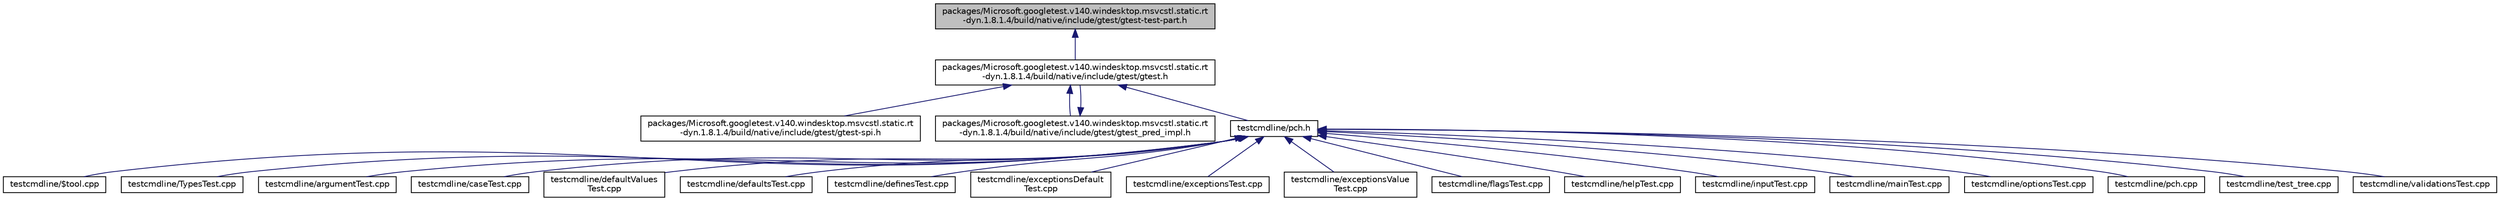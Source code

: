 digraph "packages/Microsoft.googletest.v140.windesktop.msvcstl.static.rt-dyn.1.8.1.4/build/native/include/gtest/gtest-test-part.h"
{
 // LATEX_PDF_SIZE
  edge [fontname="Helvetica",fontsize="10",labelfontname="Helvetica",labelfontsize="10"];
  node [fontname="Helvetica",fontsize="10",shape=record];
  Node1 [label="packages/Microsoft.googletest.v140.windesktop.msvcstl.static.rt\l-dyn.1.8.1.4/build/native/include/gtest/gtest-test-part.h",height=0.2,width=0.4,color="black", fillcolor="grey75", style="filled", fontcolor="black",tooltip=" "];
  Node1 -> Node2 [dir="back",color="midnightblue",fontsize="10",style="solid"];
  Node2 [label="packages/Microsoft.googletest.v140.windesktop.msvcstl.static.rt\l-dyn.1.8.1.4/build/native/include/gtest/gtest.h",height=0.2,width=0.4,color="black", fillcolor="white", style="filled",URL="$d8/d73/gtest_8h.html",tooltip=" "];
  Node2 -> Node3 [dir="back",color="midnightblue",fontsize="10",style="solid"];
  Node3 [label="packages/Microsoft.googletest.v140.windesktop.msvcstl.static.rt\l-dyn.1.8.1.4/build/native/include/gtest/gtest-spi.h",height=0.2,width=0.4,color="black", fillcolor="white", style="filled",URL="$dc/dbe/gtest-spi_8h.html",tooltip=" "];
  Node2 -> Node4 [dir="back",color="midnightblue",fontsize="10",style="solid"];
  Node4 [label="packages/Microsoft.googletest.v140.windesktop.msvcstl.static.rt\l-dyn.1.8.1.4/build/native/include/gtest/gtest_pred_impl.h",height=0.2,width=0.4,color="black", fillcolor="white", style="filled",URL="$db/d6e/gtest__pred__impl_8h.html",tooltip=" "];
  Node4 -> Node2 [dir="back",color="midnightblue",fontsize="10",style="solid"];
  Node2 -> Node5 [dir="back",color="midnightblue",fontsize="10",style="solid"];
  Node5 [label="testcmdline/pch.h",height=0.2,width=0.4,color="black", fillcolor="white", style="filled",URL="$de/d3a/pch_8h.html",tooltip=" "];
  Node5 -> Node6 [dir="back",color="midnightblue",fontsize="10",style="solid"];
  Node6 [label="testcmdline/$tool.cpp",height=0.2,width=0.4,color="black", fillcolor="white", style="filled",URL="$d8/d87/_0btool_8cpp.html",tooltip=" "];
  Node5 -> Node7 [dir="back",color="midnightblue",fontsize="10",style="solid"];
  Node7 [label="testcmdline/TypesTest.cpp",height=0.2,width=0.4,color="black", fillcolor="white", style="filled",URL="$dc/d6e/_types_test_8cpp.html",tooltip=" "];
  Node5 -> Node8 [dir="back",color="midnightblue",fontsize="10",style="solid"];
  Node8 [label="testcmdline/argumentTest.cpp",height=0.2,width=0.4,color="black", fillcolor="white", style="filled",URL="$d4/d3c/argument_test_8cpp.html",tooltip=" "];
  Node5 -> Node9 [dir="back",color="midnightblue",fontsize="10",style="solid"];
  Node9 [label="testcmdline/caseTest.cpp",height=0.2,width=0.4,color="black", fillcolor="white", style="filled",URL="$d1/d8a/case_test_8cpp.html",tooltip=" "];
  Node5 -> Node10 [dir="back",color="midnightblue",fontsize="10",style="solid"];
  Node10 [label="testcmdline/defaultValues\lTest.cpp",height=0.2,width=0.4,color="black", fillcolor="white", style="filled",URL="$df/d78/default_values_test_8cpp.html",tooltip=" "];
  Node5 -> Node11 [dir="back",color="midnightblue",fontsize="10",style="solid"];
  Node11 [label="testcmdline/defaultsTest.cpp",height=0.2,width=0.4,color="black", fillcolor="white", style="filled",URL="$d2/d23/defaults_test_8cpp.html",tooltip=" "];
  Node5 -> Node12 [dir="back",color="midnightblue",fontsize="10",style="solid"];
  Node12 [label="testcmdline/definesTest.cpp",height=0.2,width=0.4,color="black", fillcolor="white", style="filled",URL="$d3/d38/defines_test_8cpp.html",tooltip="Test for definitions."];
  Node5 -> Node13 [dir="back",color="midnightblue",fontsize="10",style="solid"];
  Node13 [label="testcmdline/exceptionsDefault\lTest.cpp",height=0.2,width=0.4,color="black", fillcolor="white", style="filled",URL="$da/d48/exceptions_default_test_8cpp.html",tooltip="Test invalid data in parameter definitions."];
  Node5 -> Node14 [dir="back",color="midnightblue",fontsize="10",style="solid"];
  Node14 [label="testcmdline/exceptionsTest.cpp",height=0.2,width=0.4,color="black", fillcolor="white", style="filled",URL="$da/dcd/exceptions_test_8cpp.html",tooltip=" "];
  Node5 -> Node15 [dir="back",color="midnightblue",fontsize="10",style="solid"];
  Node15 [label="testcmdline/exceptionsValue\lTest.cpp",height=0.2,width=0.4,color="black", fillcolor="white", style="filled",URL="$d1/d6b/exceptions_value_test_8cpp.html",tooltip=" "];
  Node5 -> Node16 [dir="back",color="midnightblue",fontsize="10",style="solid"];
  Node16 [label="testcmdline/flagsTest.cpp",height=0.2,width=0.4,color="black", fillcolor="white", style="filled",URL="$d3/d5e/flags_test_8cpp.html",tooltip=" "];
  Node5 -> Node17 [dir="back",color="midnightblue",fontsize="10",style="solid"];
  Node17 [label="testcmdline/helpTest.cpp",height=0.2,width=0.4,color="black", fillcolor="white", style="filled",URL="$d3/d99/help_test_8cpp.html",tooltip=" "];
  Node5 -> Node18 [dir="back",color="midnightblue",fontsize="10",style="solid"];
  Node18 [label="testcmdline/inputTest.cpp",height=0.2,width=0.4,color="black", fillcolor="white", style="filled",URL="$db/dd6/input_test_8cpp.html",tooltip=" "];
  Node5 -> Node19 [dir="back",color="midnightblue",fontsize="10",style="solid"];
  Node19 [label="testcmdline/mainTest.cpp",height=0.2,width=0.4,color="black", fillcolor="white", style="filled",URL="$dc/dd0/main_test_8cpp.html",tooltip=" "];
  Node5 -> Node20 [dir="back",color="midnightblue",fontsize="10",style="solid"];
  Node20 [label="testcmdline/optionsTest.cpp",height=0.2,width=0.4,color="black", fillcolor="white", style="filled",URL="$d4/d62/options_test_8cpp.html",tooltip=" "];
  Node5 -> Node21 [dir="back",color="midnightblue",fontsize="10",style="solid"];
  Node21 [label="testcmdline/pch.cpp",height=0.2,width=0.4,color="black", fillcolor="white", style="filled",URL="$dd/d2e/pch_8cpp.html",tooltip=" "];
  Node5 -> Node22 [dir="back",color="midnightblue",fontsize="10",style="solid"];
  Node22 [label="testcmdline/test_tree.cpp",height=0.2,width=0.4,color="black", fillcolor="white", style="filled",URL="$df/de7/test__tree_8cpp.html",tooltip=" "];
  Node5 -> Node23 [dir="back",color="midnightblue",fontsize="10",style="solid"];
  Node23 [label="testcmdline/validationsTest.cpp",height=0.2,width=0.4,color="black", fillcolor="white", style="filled",URL="$d4/d6a/validations_test_8cpp.html",tooltip=" "];
}
